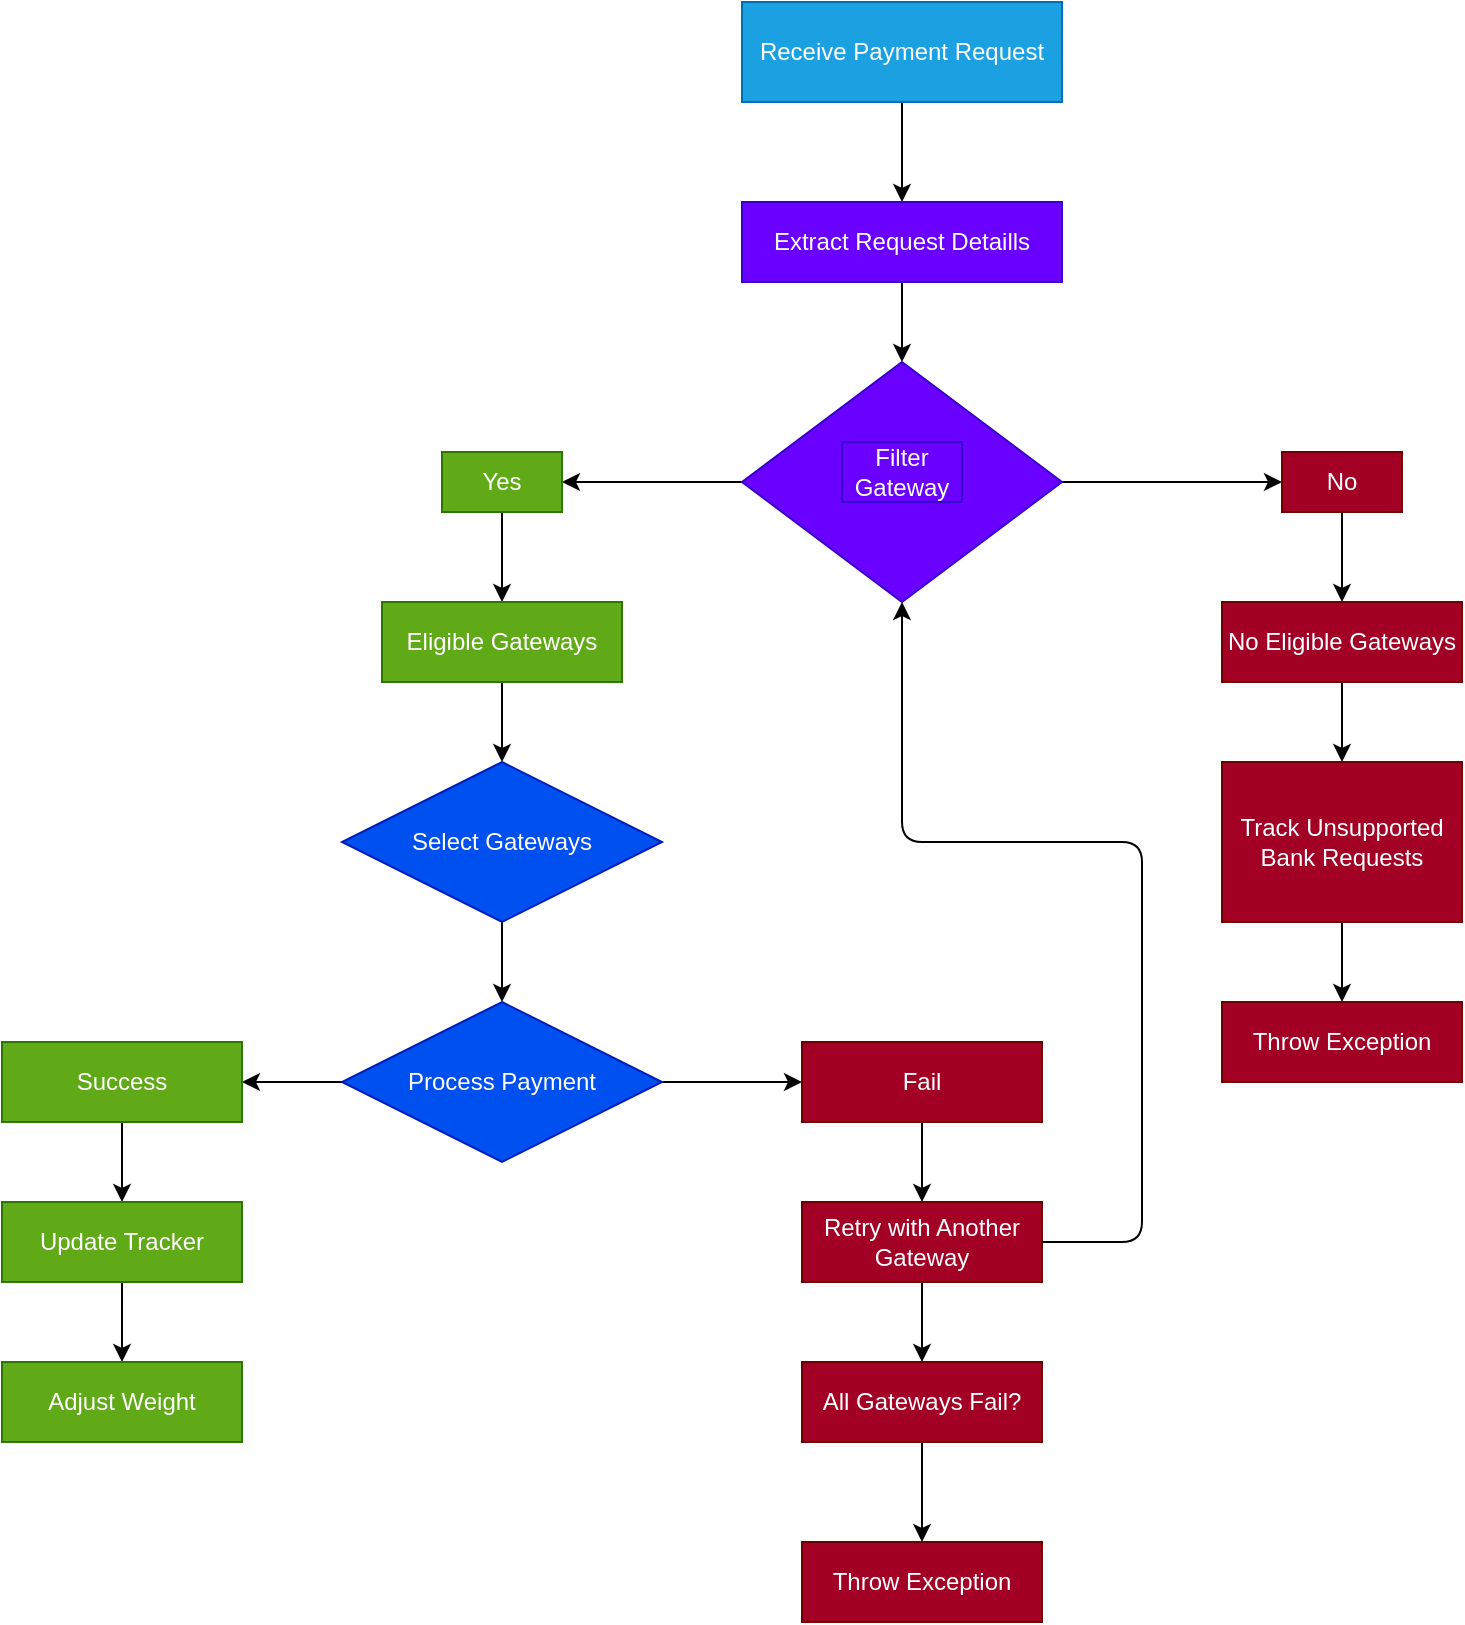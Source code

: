 <mxfile>
    <diagram name="Page-1" id="hyQFppZFkl1qwAi0O1m_">
        <mxGraphModel dx="2206" dy="776" grid="1" gridSize="10" guides="1" tooltips="1" connect="1" arrows="1" fold="1" page="1" pageScale="1" pageWidth="850" pageHeight="1100" math="0" shadow="0">
            <root>
                <mxCell id="0"/>
                <mxCell id="1" parent="0"/>
                <mxCell id="FHuszA87d6rxIvBn5pXg-9" style="edgeStyle=orthogonalEdgeStyle;rounded=0;orthogonalLoop=1;jettySize=auto;html=1;entryX=0.5;entryY=0;entryDx=0;entryDy=0;" parent="1" source="FHuszA87d6rxIvBn5pXg-3" target="FHuszA87d6rxIvBn5pXg-7" edge="1">
                    <mxGeometry relative="1" as="geometry"/>
                </mxCell>
                <mxCell id="FHuszA87d6rxIvBn5pXg-3" value="Receive Payment Request" style="text;html=1;align=center;verticalAlign=middle;whiteSpace=wrap;rounded=0;fillColor=#1ba1e2;strokeColor=#006EAF;fontColor=#ffffff;" parent="1" vertex="1">
                    <mxGeometry x="360" y="60" width="160" height="50" as="geometry"/>
                </mxCell>
                <mxCell id="FHuszA87d6rxIvBn5pXg-11" value="" style="edgeStyle=orthogonalEdgeStyle;rounded=0;orthogonalLoop=1;jettySize=auto;html=1;" parent="1" source="FHuszA87d6rxIvBn5pXg-7" target="FHuszA87d6rxIvBn5pXg-10" edge="1">
                    <mxGeometry relative="1" as="geometry"/>
                </mxCell>
                <mxCell id="FHuszA87d6rxIvBn5pXg-7" value="Extract Request Detaills" style="text;html=1;align=center;verticalAlign=middle;whiteSpace=wrap;rounded=0;fillColor=#6a00ff;fontColor=#ffffff;strokeColor=#3700CC;" parent="1" vertex="1">
                    <mxGeometry x="360" y="160" width="160" height="40" as="geometry"/>
                </mxCell>
                <mxCell id="FHuszA87d6rxIvBn5pXg-15" value="" style="edgeStyle=orthogonalEdgeStyle;rounded=0;orthogonalLoop=1;jettySize=auto;html=1;" parent="1" source="FHuszA87d6rxIvBn5pXg-10" target="FHuszA87d6rxIvBn5pXg-14" edge="1">
                    <mxGeometry relative="1" as="geometry"/>
                </mxCell>
                <mxCell id="FHuszA87d6rxIvBn5pXg-16" value="" style="edgeStyle=orthogonalEdgeStyle;rounded=0;orthogonalLoop=1;jettySize=auto;html=1;" parent="1" source="FHuszA87d6rxIvBn5pXg-10" target="FHuszA87d6rxIvBn5pXg-13" edge="1">
                    <mxGeometry relative="1" as="geometry"/>
                </mxCell>
                <mxCell id="FHuszA87d6rxIvBn5pXg-10" value="" style="rhombus;whiteSpace=wrap;html=1;fillColor=#6a00ff;fontColor=#ffffff;strokeColor=#3700CC;" parent="1" vertex="1">
                    <mxGeometry x="360" y="240" width="160" height="120" as="geometry"/>
                </mxCell>
                <mxCell id="FHuszA87d6rxIvBn5pXg-12" value="Filter Gateway" style="text;html=1;align=center;verticalAlign=middle;whiteSpace=wrap;rounded=0;fillColor=#6a00ff;fontColor=#ffffff;strokeColor=#3700CC;" parent="1" vertex="1">
                    <mxGeometry x="410" y="280" width="60" height="30" as="geometry"/>
                </mxCell>
                <mxCell id="FHuszA87d6rxIvBn5pXg-18" value="" style="edgeStyle=orthogonalEdgeStyle;rounded=0;orthogonalLoop=1;jettySize=auto;html=1;" parent="1" source="FHuszA87d6rxIvBn5pXg-13" target="FHuszA87d6rxIvBn5pXg-17" edge="1">
                    <mxGeometry relative="1" as="geometry"/>
                </mxCell>
                <mxCell id="FHuszA87d6rxIvBn5pXg-13" value="No" style="text;html=1;align=center;verticalAlign=middle;whiteSpace=wrap;rounded=0;fillColor=#a20025;strokeColor=#6F0000;fontColor=#ffffff;" parent="1" vertex="1">
                    <mxGeometry x="630" y="285" width="60" height="30" as="geometry"/>
                </mxCell>
                <mxCell id="FHuszA87d6rxIvBn5pXg-35" value="" style="edgeStyle=orthogonalEdgeStyle;rounded=0;orthogonalLoop=1;jettySize=auto;html=1;" parent="1" source="FHuszA87d6rxIvBn5pXg-14" target="FHuszA87d6rxIvBn5pXg-22" edge="1">
                    <mxGeometry relative="1" as="geometry"/>
                </mxCell>
                <mxCell id="FHuszA87d6rxIvBn5pXg-14" value="Yes" style="text;html=1;align=center;verticalAlign=middle;whiteSpace=wrap;rounded=0;fillColor=#60a917;fontColor=#ffffff;strokeColor=#2D7600;" parent="1" vertex="1">
                    <mxGeometry x="210" y="285" width="60" height="30" as="geometry"/>
                </mxCell>
                <mxCell id="FHuszA87d6rxIvBn5pXg-20" value="" style="edgeStyle=orthogonalEdgeStyle;rounded=0;orthogonalLoop=1;jettySize=auto;html=1;" parent="1" source="FHuszA87d6rxIvBn5pXg-17" target="FHuszA87d6rxIvBn5pXg-19" edge="1">
                    <mxGeometry relative="1" as="geometry"/>
                </mxCell>
                <mxCell id="FHuszA87d6rxIvBn5pXg-17" value="No Eligible Gateways" style="text;html=1;align=center;verticalAlign=middle;whiteSpace=wrap;rounded=0;fillColor=#a20025;strokeColor=#6F0000;fontColor=#ffffff;" parent="1" vertex="1">
                    <mxGeometry x="600" y="360" width="120" height="40" as="geometry"/>
                </mxCell>
                <mxCell id="4" style="edgeStyle=none;html=1;exitX=0.5;exitY=1;exitDx=0;exitDy=0;entryX=0.5;entryY=0;entryDx=0;entryDy=0;" edge="1" parent="1" source="FHuszA87d6rxIvBn5pXg-19" target="FHuszA87d6rxIvBn5pXg-21">
                    <mxGeometry relative="1" as="geometry"/>
                </mxCell>
                <mxCell id="FHuszA87d6rxIvBn5pXg-19" value="Track Unsupported Bank Requests" style="text;html=1;align=center;verticalAlign=middle;whiteSpace=wrap;rounded=0;fillColor=#a20025;strokeColor=#6F0000;fontColor=#ffffff;" parent="1" vertex="1">
                    <mxGeometry x="600" y="440" width="120" height="80" as="geometry"/>
                </mxCell>
                <mxCell id="FHuszA87d6rxIvBn5pXg-21" value="Throw Exception" style="text;html=1;align=center;verticalAlign=middle;whiteSpace=wrap;rounded=0;fillColor=#a20025;strokeColor=#6F0000;fontColor=#ffffff;" parent="1" vertex="1">
                    <mxGeometry x="600" y="560" width="120" height="40" as="geometry"/>
                </mxCell>
                <mxCell id="FHuszA87d6rxIvBn5pXg-34" value="" style="edgeStyle=orthogonalEdgeStyle;rounded=0;orthogonalLoop=1;jettySize=auto;html=1;" parent="1" source="FHuszA87d6rxIvBn5pXg-22" target="FHuszA87d6rxIvBn5pXg-24" edge="1">
                    <mxGeometry relative="1" as="geometry"/>
                </mxCell>
                <mxCell id="FHuszA87d6rxIvBn5pXg-22" value="Eligible Gateways" style="text;html=1;align=center;verticalAlign=middle;whiteSpace=wrap;rounded=0;fillColor=#60a917;strokeColor=#2D7600;fontColor=#ffffff;" parent="1" vertex="1">
                    <mxGeometry x="180" y="360" width="120" height="40" as="geometry"/>
                </mxCell>
                <mxCell id="FHuszA87d6rxIvBn5pXg-33" value="" style="edgeStyle=orthogonalEdgeStyle;rounded=0;orthogonalLoop=1;jettySize=auto;html=1;" parent="1" source="FHuszA87d6rxIvBn5pXg-24" target="FHuszA87d6rxIvBn5pXg-26" edge="1">
                    <mxGeometry relative="1" as="geometry"/>
                </mxCell>
                <mxCell id="FHuszA87d6rxIvBn5pXg-24" value="Select Gateways" style="rhombus;whiteSpace=wrap;html=1;fillColor=#0050ef;fontColor=#ffffff;strokeColor=#001DBC;" parent="1" vertex="1">
                    <mxGeometry x="160" y="440" width="160" height="80" as="geometry"/>
                </mxCell>
                <mxCell id="FHuszA87d6rxIvBn5pXg-31" value="" style="edgeStyle=orthogonalEdgeStyle;rounded=0;orthogonalLoop=1;jettySize=auto;html=1;" parent="1" source="FHuszA87d6rxIvBn5pXg-26" target="FHuszA87d6rxIvBn5pXg-28" edge="1">
                    <mxGeometry relative="1" as="geometry"/>
                </mxCell>
                <mxCell id="FHuszA87d6rxIvBn5pXg-32" value="" style="edgeStyle=orthogonalEdgeStyle;rounded=0;orthogonalLoop=1;jettySize=auto;html=1;" parent="1" source="FHuszA87d6rxIvBn5pXg-26" target="FHuszA87d6rxIvBn5pXg-27" edge="1">
                    <mxGeometry relative="1" as="geometry"/>
                </mxCell>
                <mxCell id="FHuszA87d6rxIvBn5pXg-26" value="Process Payment" style="rhombus;whiteSpace=wrap;html=1;fillColor=#0050ef;fontColor=#ffffff;strokeColor=#001DBC;" parent="1" vertex="1">
                    <mxGeometry x="160" y="560" width="160" height="80" as="geometry"/>
                </mxCell>
                <mxCell id="FHuszA87d6rxIvBn5pXg-38" value="" style="edgeStyle=orthogonalEdgeStyle;rounded=0;orthogonalLoop=1;jettySize=auto;html=1;" parent="1" source="FHuszA87d6rxIvBn5pXg-27" target="FHuszA87d6rxIvBn5pXg-36" edge="1">
                    <mxGeometry relative="1" as="geometry"/>
                </mxCell>
                <mxCell id="FHuszA87d6rxIvBn5pXg-27" value="Success" style="text;html=1;align=center;verticalAlign=middle;whiteSpace=wrap;rounded=0;fillColor=#60a917;strokeColor=#2D7600;fontColor=#ffffff;" parent="1" vertex="1">
                    <mxGeometry x="-10" y="580" width="120" height="40" as="geometry"/>
                </mxCell>
                <mxCell id="FHuszA87d6rxIvBn5pXg-44" value="" style="edgeStyle=orthogonalEdgeStyle;rounded=0;orthogonalLoop=1;jettySize=auto;html=1;" parent="1" source="FHuszA87d6rxIvBn5pXg-28" target="FHuszA87d6rxIvBn5pXg-40" edge="1">
                    <mxGeometry relative="1" as="geometry"/>
                </mxCell>
                <mxCell id="FHuszA87d6rxIvBn5pXg-28" value="Fail" style="text;html=1;align=center;verticalAlign=middle;whiteSpace=wrap;rounded=0;fillColor=#a20025;strokeColor=#6F0000;fontColor=#ffffff;" parent="1" vertex="1">
                    <mxGeometry x="390" y="580" width="120" height="40" as="geometry"/>
                </mxCell>
                <mxCell id="FHuszA87d6rxIvBn5pXg-39" value="" style="edgeStyle=orthogonalEdgeStyle;rounded=0;orthogonalLoop=1;jettySize=auto;html=1;" parent="1" source="FHuszA87d6rxIvBn5pXg-36" target="FHuszA87d6rxIvBn5pXg-37" edge="1">
                    <mxGeometry relative="1" as="geometry"/>
                </mxCell>
                <mxCell id="FHuszA87d6rxIvBn5pXg-36" value="Update Tracker" style="text;html=1;align=center;verticalAlign=middle;whiteSpace=wrap;rounded=0;fillColor=#60a917;strokeColor=#2D7600;fontColor=#ffffff;" parent="1" vertex="1">
                    <mxGeometry x="-10" y="660" width="120" height="40" as="geometry"/>
                </mxCell>
                <mxCell id="FHuszA87d6rxIvBn5pXg-37" value="Adjust Weight" style="text;html=1;align=center;verticalAlign=middle;whiteSpace=wrap;rounded=0;fillColor=#60a917;strokeColor=#2D7600;fontColor=#ffffff;" parent="1" vertex="1">
                    <mxGeometry x="-10" y="740" width="120" height="40" as="geometry"/>
                </mxCell>
                <mxCell id="FHuszA87d6rxIvBn5pXg-45" value="" style="edgeStyle=orthogonalEdgeStyle;rounded=0;orthogonalLoop=1;jettySize=auto;html=1;" parent="1" source="FHuszA87d6rxIvBn5pXg-40" target="FHuszA87d6rxIvBn5pXg-41" edge="1">
                    <mxGeometry relative="1" as="geometry"/>
                </mxCell>
                <mxCell id="FHuszA87d6rxIvBn5pXg-40" value="Retry with Another Gateway" style="text;html=1;align=center;verticalAlign=middle;whiteSpace=wrap;rounded=0;fillColor=#a20025;strokeColor=#6F0000;fontColor=#ffffff;" parent="1" vertex="1">
                    <mxGeometry x="390" y="660" width="120" height="40" as="geometry"/>
                </mxCell>
                <mxCell id="FHuszA87d6rxIvBn5pXg-47" value="" style="edgeStyle=orthogonalEdgeStyle;rounded=0;orthogonalLoop=1;jettySize=auto;html=1;" parent="1" source="FHuszA87d6rxIvBn5pXg-41" target="FHuszA87d6rxIvBn5pXg-46" edge="1">
                    <mxGeometry relative="1" as="geometry"/>
                </mxCell>
                <mxCell id="5" style="edgeStyle=none;html=1;entryX=0.5;entryY=1;entryDx=0;entryDy=0;exitX=1;exitY=0.5;exitDx=0;exitDy=0;" edge="1" parent="1" source="FHuszA87d6rxIvBn5pXg-40" target="FHuszA87d6rxIvBn5pXg-10">
                    <mxGeometry relative="1" as="geometry">
                        <Array as="points">
                            <mxPoint x="560" y="680"/>
                            <mxPoint x="560" y="480"/>
                            <mxPoint x="440" y="480"/>
                        </Array>
                    </mxGeometry>
                </mxCell>
                <mxCell id="FHuszA87d6rxIvBn5pXg-41" value="All Gateways Fail?" style="text;html=1;align=center;verticalAlign=middle;whiteSpace=wrap;rounded=0;fillColor=#a20025;strokeColor=#6F0000;fontColor=#ffffff;" parent="1" vertex="1">
                    <mxGeometry x="390" y="740" width="120" height="40" as="geometry"/>
                </mxCell>
                <mxCell id="FHuszA87d6rxIvBn5pXg-46" value="Throw Exception" style="text;html=1;align=center;verticalAlign=middle;whiteSpace=wrap;rounded=0;fillColor=#a20025;strokeColor=#6F0000;fontColor=#ffffff;" parent="1" vertex="1">
                    <mxGeometry x="390" y="830" width="120" height="40" as="geometry"/>
                </mxCell>
            </root>
        </mxGraphModel>
    </diagram>
</mxfile>